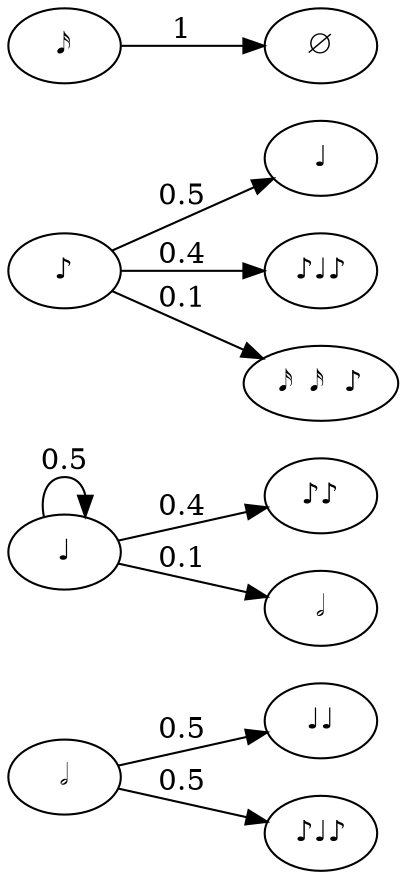digraph "durations" {

	rankdir=LR

	"𝅗𝅥" -> "♩♩" [label="0.5"]
	"𝅗𝅥" -> "​♪♩♪" [label="0.5"]

	"♩" -> "♩" [label="0.5"]
	"♩" -> "♪♪" [label="0.4"]
	"♩" -> "​𝅗𝅥" [label="0.1"]

	"♪" -> "​♩" [label="0.5"]
	"♪" -> "♪♩♪" [label="0.4"]
	"♪" -> "𝅘𝅥𝅯  𝅘𝅥𝅯  ♪" [label="0.1"]

	"𝅘𝅥𝅯" -> "∅" [label="1"]

}
